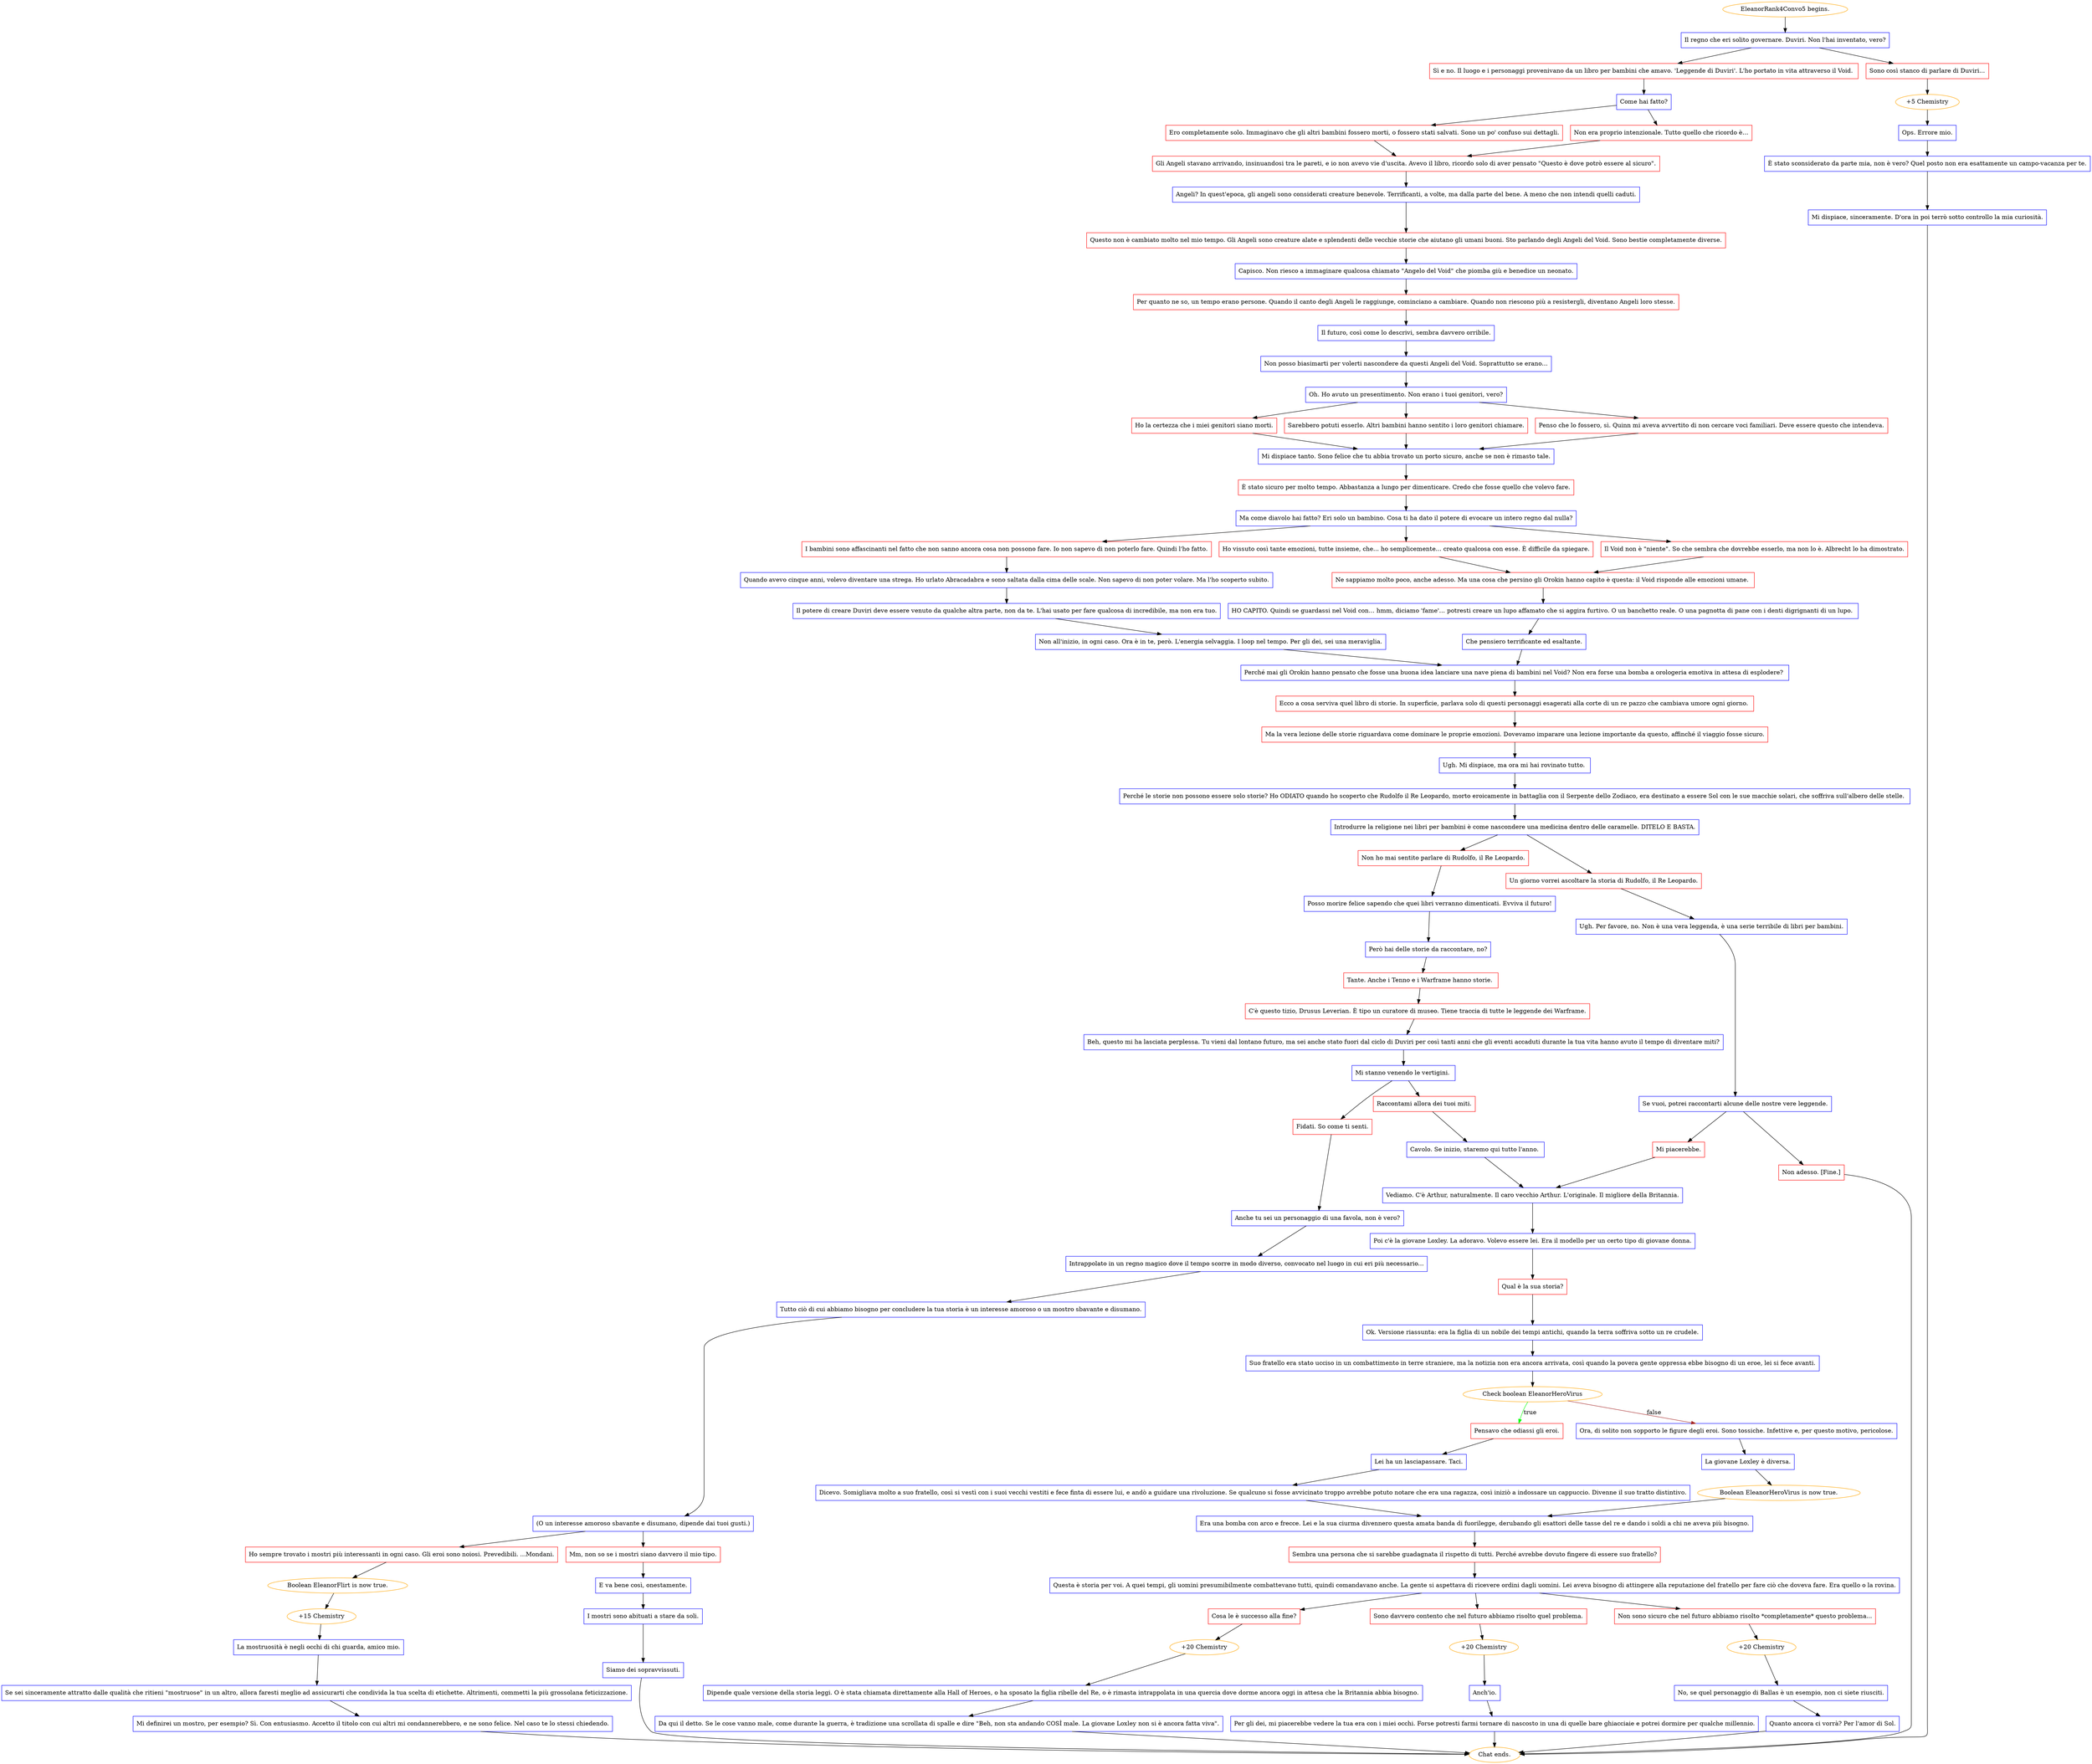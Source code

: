 digraph {
	"EleanorRank4Convo5 begins." [color=orange];
		"EleanorRank4Convo5 begins." -> j1127289515;
	j1127289515 [label="Il regno che eri solito governare. Duviri. Non l'hai inventato, vero?",shape=box,color=blue];
		j1127289515 -> j886317803;
		j1127289515 -> j445648884;
	j886317803 [label="Sì e no. Il luogo e i personaggi provenivano da un libro per bambini che amavo. 'Leggende di Duviri'. L'ho portato in vita attraverso il Void. ",shape=box,color=red];
		j886317803 -> j1756432318;
	j445648884 [label="Sono così stanco di parlare di Duviri...",shape=box,color=red];
		j445648884 -> j1924925599;
	j1756432318 [label="Come hai fatto?",shape=box,color=blue];
		j1756432318 -> j3612172787;
		j1756432318 -> j1358040109;
	j1924925599 [label="+5 Chemistry",color=orange];
		j1924925599 -> j2446418475;
	j3612172787 [label="Ero completamente solo. Immaginavo che gli altri bambini fossero morti, o fossero stati salvati. Sono un po' confuso sui dettagli.",shape=box,color=red];
		j3612172787 -> j1647290141;
	j1358040109 [label="Non era proprio intenzionale. Tutto quello che ricordo è…",shape=box,color=red];
		j1358040109 -> j1647290141;
	j2446418475 [label="Ops. Errore mio.",shape=box,color=blue];
		j2446418475 -> j3959527610;
	j1647290141 [label="Gli Angeli stavano arrivando, insinuandosi tra le pareti, e io non avevo vie d'uscita. Avevo il libro, ricordo solo di aver pensato \"Questo è dove potrò essere al sicuro\".",shape=box,color=red];
		j1647290141 -> j3988240798;
	j3959527610 [label="È stato sconsiderato da parte mia, non è vero? Quel posto non era esattamente un campo-vacanza per te.",shape=box,color=blue];
		j3959527610 -> j640888095;
	j3988240798 [label="Angeli? In quest'epoca, gli angeli sono considerati creature benevole. Terrificanti, a volte, ma dalla parte del bene. A meno che non intendi quelli caduti.",shape=box,color=blue];
		j3988240798 -> j2759843044;
	j640888095 [label="Mi dispiace, sinceramente. D'ora in poi terrò sotto controllo la mia curiosità.",shape=box,color=blue];
		j640888095 -> "Chat ends.";
	j2759843044 [label="Questo non è cambiato molto nel mio tempo. Gli Angeli sono creature alate e splendenti delle vecchie storie che aiutano gli umani buoni. Sto parlando degli Angeli del Void. Sono bestie completamente diverse.",shape=box,color=red];
		j2759843044 -> j3180578632;
	"Chat ends." [color=orange];
	j3180578632 [label="Capisco. Non riesco a immaginare qualcosa chiamato \"Angelo del Void\" che piomba giù e benedice un neonato.",shape=box,color=blue];
		j3180578632 -> j2082245093;
	j2082245093 [label="Per quanto ne so, un tempo erano persone. Quando il canto degli Angeli le raggiunge, cominciano a cambiare. Quando non riescono più a resistergli, diventano Angeli loro stesse.",shape=box,color=red];
		j2082245093 -> j2250551203;
	j2250551203 [label="Il futuro, così come lo descrivi, sembra davvero orribile.",shape=box,color=blue];
		j2250551203 -> j1805877097;
	j1805877097 [label="Non posso biasimarti per volerti nascondere da questi Angeli del Void. Soprattutto se erano…",shape=box,color=blue];
		j1805877097 -> j2207296253;
	j2207296253 [label="Oh. Ho avuto un presentimento. Non erano i tuoi genitori, vero?",shape=box,color=blue];
		j2207296253 -> j3781085395;
		j2207296253 -> j3505770584;
		j2207296253 -> j3908486661;
	j3781085395 [label="Ho la certezza che i miei genitori siano morti.",shape=box,color=red];
		j3781085395 -> j2845391052;
	j3505770584 [label="Sarebbero potuti esserlo. Altri bambini hanno sentito i loro genitori chiamare.",shape=box,color=red];
		j3505770584 -> j2845391052;
	j3908486661 [label="Penso che lo fossero, sì. Quinn mi aveva avvertito di non cercare voci familiari. Deve essere questo che intendeva.",shape=box,color=red];
		j3908486661 -> j2845391052;
	j2845391052 [label="Mi dispiace tanto. Sono felice che tu abbia trovato un porto sicuro, anche se non è rimasto tale.",shape=box,color=blue];
		j2845391052 -> j2959067083;
	j2959067083 [label="È stato sicuro per molto tempo. Abbastanza a lungo per dimenticare. Credo che fosse quello che volevo fare.",shape=box,color=red];
		j2959067083 -> j1739198944;
	j1739198944 [label="Ma come diavolo hai fatto? Eri solo un bambino. Cosa ti ha dato il potere di evocare un intero regno dal nulla?",shape=box,color=blue];
		j1739198944 -> j4061568620;
		j1739198944 -> j394792496;
		j1739198944 -> j1263147972;
	j4061568620 [label="I bambini sono affascinanti nel fatto che non sanno ancora cosa non possono fare. Io non sapevo di non poterlo fare. Quindi l'ho fatto.",shape=box,color=red];
		j4061568620 -> j3300366879;
	j394792496 [label="Ho vissuto così tante emozioni, tutte insieme, che... ho semplicemente... creato qualcosa con esse. È difficile da spiegare.",shape=box,color=red];
		j394792496 -> j1640675610;
	j1263147972 [label="Il Void non è \"niente\". So che sembra che dovrebbe esserlo, ma non lo è. Albrecht lo ha dimostrato.",shape=box,color=red];
		j1263147972 -> j1640675610;
	j3300366879 [label="Quando avevo cinque anni, volevo diventare una strega. Ho urlato Abracadabra e sono saltata dalla cima delle scale. Non sapevo di non poter volare. Ma l'ho scoperto subito.",shape=box,color=blue];
		j3300366879 -> j1836220422;
	j1640675610 [label="Ne sappiamo molto poco, anche adesso. Ma una cosa che persino gli Orokin hanno capito è questa: il Void risponde alle emozioni umane. ",shape=box,color=red];
		j1640675610 -> j2756349514;
	j1836220422 [label="Il potere di creare Duviri deve essere venuto da qualche altra parte, non da te. L'hai usato per fare qualcosa di incredibile, ma non era tuo.",shape=box,color=blue];
		j1836220422 -> j538310417;
	j2756349514 [label="HO CAPITO. Quindi se guardassi nel Void con… hmm, diciamo 'fame'… potresti creare un lupo affamato che si aggira furtivo. O un banchetto reale. O una pagnotta di pane con i denti digrignanti di un lupo. ",shape=box,color=blue];
		j2756349514 -> j4271657356;
	j538310417 [label="Non all'inizio, in ogni caso. Ora è in te, però. L'energia selvaggia. I loop nel tempo. Per gli dei, sei una meraviglia.",shape=box,color=blue];
		j538310417 -> j2141825513;
	j4271657356 [label="Che pensiero terrificante ed esaltante.",shape=box,color=blue];
		j4271657356 -> j2141825513;
	j2141825513 [label="Perché mai gli Orokin hanno pensato che fosse una buona idea lanciare una nave piena di bambini nel Void? Non era forse una bomba a orologeria emotiva in attesa di esplodere? ",shape=box,color=blue];
		j2141825513 -> j2983251010;
	j2983251010 [label="Ecco a cosa serviva quel libro di storie. In superficie, parlava solo di questi personaggi esagerati alla corte di un re pazzo che cambiava umore ogni giorno. ",shape=box,color=red];
		j2983251010 -> j2841693418;
	j2841693418 [label="Ma la vera lezione delle storie riguardava come dominare le proprie emozioni. Dovevamo imparare una lezione importante da questo, affinché il viaggio fosse sicuro.",shape=box,color=red];
		j2841693418 -> j1862014656;
	j1862014656 [label="Ugh. Mi dispiace, ma ora mi hai rovinato tutto. ",shape=box,color=blue];
		j1862014656 -> j3265696846;
	j3265696846 [label="Perché le storie non possono essere solo storie? Ho ODIATO quando ho scoperto che Rudolfo il Re Leopardo, morto eroicamente in battaglia con il Serpente dello Zodiaco, era destinato a essere Sol con le sue macchie solari, che soffriva sull'albero delle stelle. ",shape=box,color=blue];
		j3265696846 -> j2749542088;
	j2749542088 [label="Introdurre la religione nei libri per bambini è come nascondere una medicina dentro delle caramelle. DITELO E BASTA.",shape=box,color=blue];
		j2749542088 -> j1963150572;
		j2749542088 -> j200979942;
	j1963150572 [label="Non ho mai sentito parlare di Rudolfo, il Re Leopardo.",shape=box,color=red];
		j1963150572 -> j2343189158;
	j200979942 [label="Un giorno vorrei ascoltare la storia di Rudolfo, il Re Leopardo.",shape=box,color=red];
		j200979942 -> j1437913260;
	j2343189158 [label="Posso morire felice sapendo che quei libri verranno dimenticati. Evviva il futuro!",shape=box,color=blue];
		j2343189158 -> j818847526;
	j1437913260 [label="Ugh. Per favore, no. Non è una vera leggenda, è una serie terribile di libri per bambini.",shape=box,color=blue];
		j1437913260 -> j2983015218;
	j818847526 [label="Però hai delle storie da raccontare, no?",shape=box,color=blue];
		j818847526 -> j3154164742;
	j2983015218 [label="Se vuoi, potrei raccontarti alcune delle nostre vere leggende.",shape=box,color=blue];
		j2983015218 -> j2219301144;
		j2983015218 -> j2599582665;
	j3154164742 [label="Tante. Anche i Tenno e i Warframe hanno storie. ",shape=box,color=red];
		j3154164742 -> j3631204798;
	j2219301144 [label="Mi piacerebbe.",shape=box,color=red];
		j2219301144 -> j1300262532;
	j2599582665 [label="Non adesso. [Fine.]",shape=box,color=red];
		j2599582665 -> "Chat ends.";
	j3631204798 [label="C'è questo tizio, Drusus Leverian. È tipo un curatore di museo. Tiene traccia di tutte le leggende dei Warframe.",shape=box,color=red];
		j3631204798 -> j59426981;
	j1300262532 [label="Vediamo. C'è Arthur, naturalmente. Il caro vecchio Arthur. L'originale. Il migliore della Britannia.",shape=box,color=blue];
		j1300262532 -> j2840554272;
	j59426981 [label="Beh, questo mi ha lasciata perplessa. Tu vieni dal lontano futuro, ma sei anche stato fuori dal ciclo di Duviri per così tanti anni che gli eventi accaduti durante la tua vita hanno avuto il tempo di diventare miti?",shape=box,color=blue];
		j59426981 -> j1348191714;
	j2840554272 [label="Poi c'è la giovane Loxley. La adoravo. Volevo essere lei. Era il modello per un certo tipo di giovane donna.",shape=box,color=blue];
		j2840554272 -> j866804925;
	j1348191714 [label="Mi stanno venendo le vertigini. ",shape=box,color=blue];
		j1348191714 -> j2348186486;
		j1348191714 -> j3106777268;
	j866804925 [label="Qual è la sua storia?",shape=box,color=red];
		j866804925 -> j1677757656;
	j2348186486 [label="Fidati. So come ti senti.",shape=box,color=red];
		j2348186486 -> j687454050;
	j3106777268 [label="Raccontami allora dei tuoi miti.",shape=box,color=red];
		j3106777268 -> j2690291859;
	j1677757656 [label="Ok. Versione riassunta: era la figlia di un nobile dei tempi antichi, quando la terra soffriva sotto un re crudele.",shape=box,color=blue];
		j1677757656 -> j3729780132;
	j687454050 [label="Anche tu sei un personaggio di una favola, non è vero?",shape=box,color=blue];
		j687454050 -> j1915579867;
	j2690291859 [label="Cavolo. Se inizio, staremo qui tutto l'anno. ",shape=box,color=blue];
		j2690291859 -> j1300262532;
	j3729780132 [label="Suo fratello era stato ucciso in un combattimento in terre straniere, ma la notizia non era ancora arrivata, così quando la povera gente oppressa ebbe bisogno di un eroe, lei si fece avanti.",shape=box,color=blue];
		j3729780132 -> j1630342508;
	j1915579867 [label="Intrappolato in un regno magico dove il tempo scorre in modo diverso, convocato nel luogo in cui eri più necessario...",shape=box,color=blue];
		j1915579867 -> j3668242901;
	j1630342508 [label="Check boolean EleanorHeroVirus",color=orange];
		j1630342508 -> j3892977461 [label=true,color=green];
		j1630342508 -> j3094612379 [label=false,color=brown];
	j3668242901 [label="Tutto ciò di cui abbiamo bisogno per concludere la tua storia è un interesse amoroso o un mostro sbavante e disumano.",shape=box,color=blue];
		j3668242901 -> j3470962909;
	j3892977461 [label="Pensavo che odiassi gli eroi.",shape=box,color=red];
		j3892977461 -> j691353139;
	j3094612379 [label="Ora, di solito non sopporto le figure degli eroi. Sono tossiche. Infettive e, per questo motivo, pericolose.",shape=box,color=blue];
		j3094612379 -> j705614666;
	j3470962909 [label="(O un interesse amoroso sbavante e disumano, dipende dai tuoi gusti.)",shape=box,color=blue];
		j3470962909 -> j1777851022;
		j3470962909 -> j3511240613;
	j691353139 [label="Lei ha un lasciapassare. Taci.",shape=box,color=blue];
		j691353139 -> j815600223;
	j705614666 [label="La giovane Loxley è diversa.",shape=box,color=blue];
		j705614666 -> j3079490363;
	j1777851022 [label="Ho sempre trovato i mostri più interessanti in ogni caso. Gli eroi sono noiosi. Prevedibili. ...Mondani.",shape=box,color=red];
		j1777851022 -> j2410803788;
	j3511240613 [label="Mm, non so se i mostri siano davvero il mio tipo.",shape=box,color=red];
		j3511240613 -> j3884121166;
	j815600223 [label="Dicevo. Somigliava molto a suo fratello, così si vestì con i suoi vecchi vestiti e fece finta di essere lui, e andò a guidare una rivoluzione. Se qualcuno si fosse avvicinato troppo avrebbe potuto notare che era una ragazza, così iniziò a indossare un cappuccio. Divenne il suo tratto distintivo.",shape=box,color=blue];
		j815600223 -> j2531289399;
	j3079490363 [label="Boolean EleanorHeroVirus is now true.",color=orange];
		j3079490363 -> j2531289399;
	j2410803788 [label="Boolean EleanorFlirt is now true.",color=orange];
		j2410803788 -> j2952389835;
	j3884121166 [label="E va bene così, onestamente.",shape=box,color=blue];
		j3884121166 -> j1436268568;
	j2531289399 [label="Era una bomba con arco e frecce. Lei e la sua ciurma divennero questa amata banda di fuorilegge, derubando gli esattori delle tasse del re e dando i soldi a chi ne aveva più bisogno.",shape=box,color=blue];
		j2531289399 -> j1205976687;
	j2952389835 [label="+15 Chemistry",color=orange];
		j2952389835 -> j1423353022;
	j1436268568 [label="I mostri sono abituati a stare da soli.",shape=box,color=blue];
		j1436268568 -> j2648820332;
	j1205976687 [label="Sembra una persona che si sarebbe guadagnata il rispetto di tutti. Perché avrebbe dovuto fingere di essere suo fratello?",shape=box,color=red];
		j1205976687 -> j2777689464;
	j1423353022 [label="La mostruosità è negli occhi di chi guarda, amico mio.",shape=box,color=blue];
		j1423353022 -> j2296304836;
	j2648820332 [label="Siamo dei sopravvissuti.",shape=box,color=blue];
		j2648820332 -> "Chat ends.";
	j2777689464 [label="Questa è storia per voi. A quei tempi, gli uomini presumibilmente combattevano tutti, quindi comandavano anche. La gente si aspettava di ricevere ordini dagli uomini. Lei aveva bisogno di attingere alla reputazione del fratello per fare ciò che doveva fare. Era quello o la rovina.",shape=box,color=blue];
		j2777689464 -> j730043312;
		j2777689464 -> j3254497148;
		j2777689464 -> j3519182442;
	j2296304836 [label="Se sei sinceramente attratto dalle qualità che ritieni \"mostruose\" in un altro, allora faresti meglio ad assicurarti che condivida la tua scelta di etichette. Altrimenti, commetti la più grossolana feticizzazione.",shape=box,color=blue];
		j2296304836 -> j2551798958;
	j730043312 [label="Cosa le è successo alla fine?",shape=box,color=red];
		j730043312 -> j2471137992;
	j3254497148 [label="Sono davvero contento che nel futuro abbiamo risolto quel problema.",shape=box,color=red];
		j3254497148 -> j146087410;
	j3519182442 [label="Non sono sicuro che nel futuro abbiamo risolto *completamente* questo problema...",shape=box,color=red];
		j3519182442 -> j3329143125;
	j2551798958 [label="Mi definirei un mostro, per esempio? Sì. Con entusiasmo. Accetto il titolo con cui altri mi condannerebbero, e ne sono felice. Nel caso te lo stessi chiedendo.",shape=box,color=blue];
		j2551798958 -> "Chat ends.";
	j2471137992 [label="+20 Chemistry",color=orange];
		j2471137992 -> j554218781;
	j146087410 [label="+20 Chemistry",color=orange];
		j146087410 -> j1579966739;
	j3329143125 [label="+20 Chemistry",color=orange];
		j3329143125 -> j551827254;
	j554218781 [label="Dipende quale versione della storia leggi. O è stata chiamata direttamente alla Hall of Heroes, o ha sposato la figlia ribelle del Re, o è rimasta intrappolata in una quercia dove dorme ancora oggi in attesa che la Britannia abbia bisogno.",shape=box,color=blue];
		j554218781 -> j3793942481;
	j1579966739 [label="Anch'io.",shape=box,color=blue];
		j1579966739 -> j2270517694;
	j551827254 [label="No, se quel personaggio di Ballas è un esempio, non ci siete riusciti.",shape=box,color=blue];
		j551827254 -> j3261062251;
	j3793942481 [label="Da qui il detto. Se le cose vanno male, come durante la guerra, è tradizione una scrollata di spalle e dire \"Beh, non sta andando COSÌ male. La giovane Loxley non si è ancora fatta viva\".",shape=box,color=blue];
		j3793942481 -> "Chat ends.";
	j2270517694 [label="Per gli dei, mi piacerebbe vedere la tua era con i miei occhi. Forse potresti farmi tornare di nascosto in una di quelle bare ghiacciaie e potrei dormire per qualche millennio.",shape=box,color=blue];
		j2270517694 -> "Chat ends.";
	j3261062251 [label="Quanto ancora ci vorrà? Per l'amor di Sol.",shape=box,color=blue];
		j3261062251 -> "Chat ends.";
}